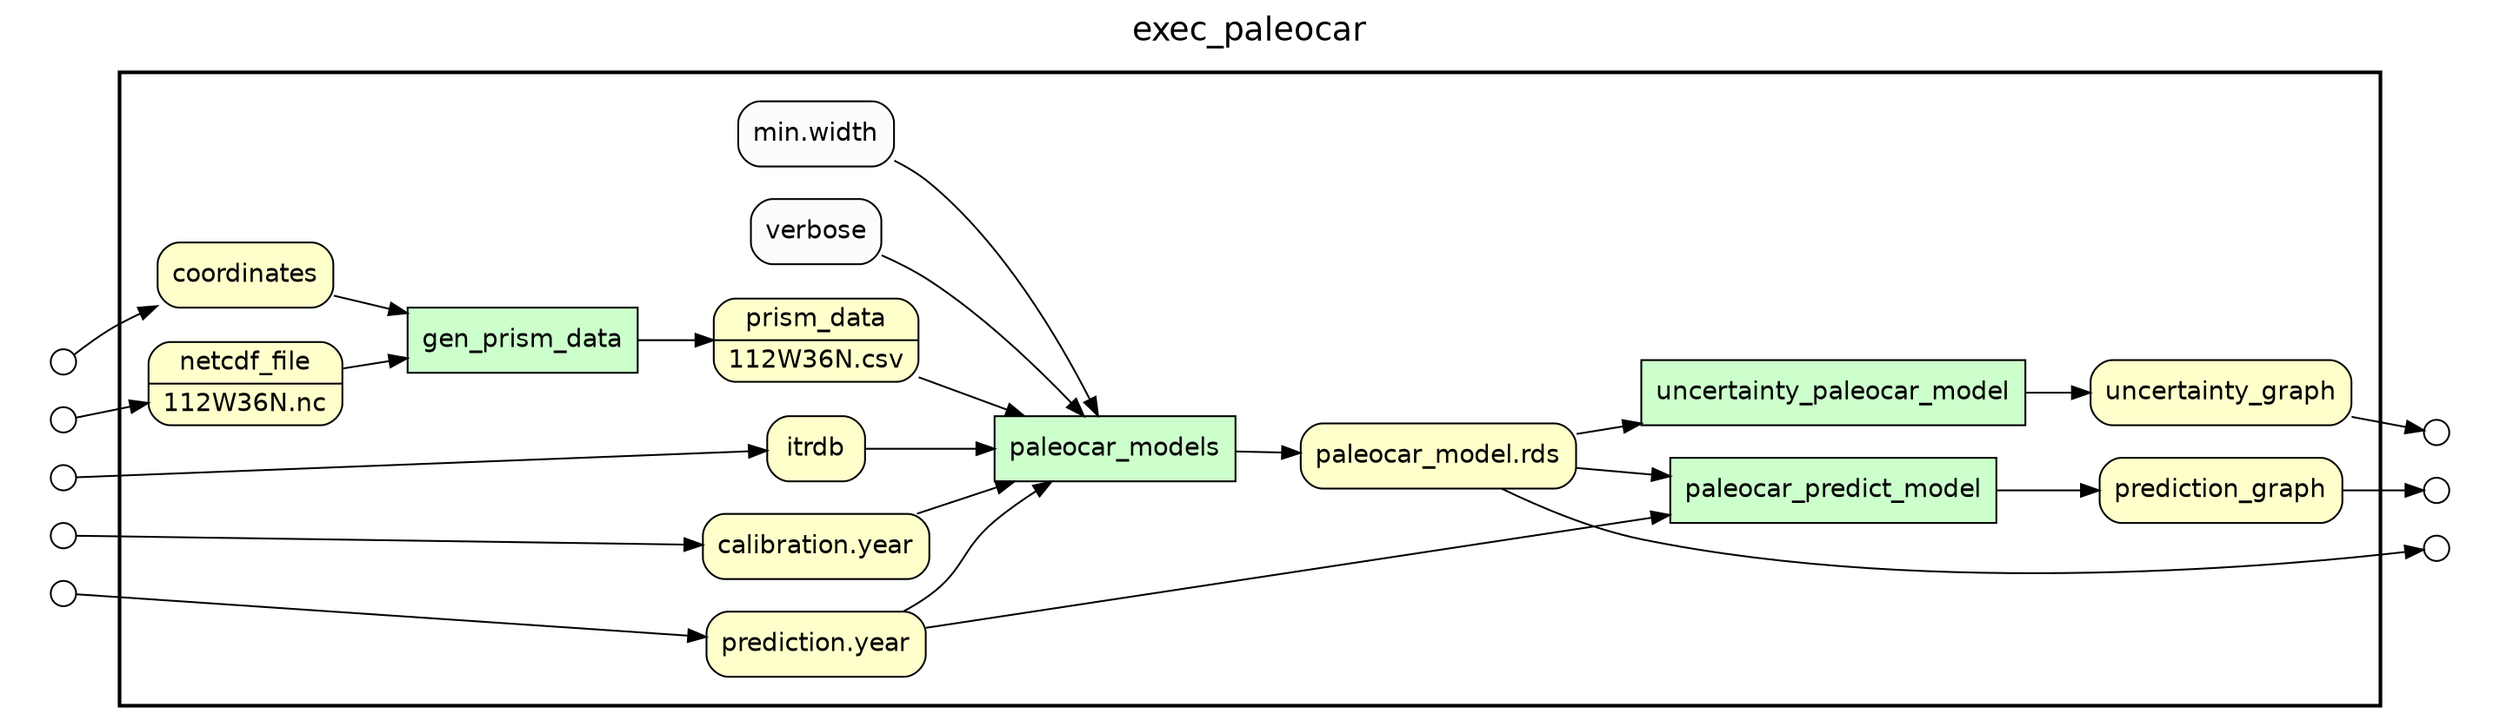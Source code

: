digraph Workflow {
rankdir=LR
fontname=Helvetica; fontsize=18; labelloc=t
label=exec_paleocar
subgraph cluster_workflow_box_outer { label=""; color=black; penwidth=2
subgraph cluster_workflow_box_inner { label=""; penwidth=0
node[shape=box style=filled fillcolor="#CCFFCC" peripheries=1 fontname=Helvetica]
gen_prism_data
paleocar_models
paleocar_predict_model
uncertainty_paleocar_model
node[shape=box style="rounded,filled" fillcolor="#FFFFCC" peripheries=1 fontname=Helvetica]
"paleocar_model.rds"
prediction_graph
uncertainty_graph
coordinates
netcdf_file [shape=record rankdir=LR label="{{<f0> netcdf_file |<f1> 112W36N.nc}}"];
itrdb
prism_data [shape=record rankdir=LR label="{{<f0> prism_data |<f1> 112W36N.csv}}"];
"calibration.year"
"prediction.year"
node[shape=box style="rounded,filled" fillcolor="#FCFCFC" peripheries=1 fontname=Helvetica]
gen_prism_data -> prism_data
coordinates -> gen_prism_data
netcdf_file -> gen_prism_data
paleocar_models -> "paleocar_model.rds"
itrdb -> paleocar_models
prism_data -> paleocar_models
"calibration.year" -> paleocar_models
"prediction.year" -> paleocar_models
"min.width" -> paleocar_models
verbose -> paleocar_models
paleocar_predict_model -> prediction_graph
"paleocar_model.rds" -> paleocar_predict_model
"prediction.year" -> paleocar_predict_model
uncertainty_paleocar_model -> uncertainty_graph
"paleocar_model.rds" -> uncertainty_paleocar_model
}}
subgraph cluster_input_ports_group_outer { label=""; penwidth=0
subgraph cluster_input_ports_group_inner { label=""; penwidth=0
node[shape=circle style="rounded,filled" fillcolor="#FFFFFF" peripheries=1 fontname=Helvetica width=0.2]
coordinates_input_port [label=""]
netcdf_file_input_port [label=""]
itrdb_input_port [label=""]
"calibration.year_input_port" [label=""]
"prediction.year_input_port" [label=""]
}}
subgraph cluster_output_ports_group_outer { label=""; penwidth=0
subgraph cluster_output_ports_group_inner { label=""; penwidth=0
node[shape=circle style="rounded,filled" fillcolor="#FFFFFF" peripheries=1 fontname=Helvetica width=0.2]
"paleocar_model.rds_output_port" [label=""]
prediction_graph_output_port [label=""]
uncertainty_graph_output_port [label=""]
}}
coordinates_input_port -> coordinates
netcdf_file_input_port -> netcdf_file
itrdb_input_port -> itrdb
"calibration.year_input_port" -> "calibration.year"
"prediction.year_input_port" -> "prediction.year"
"paleocar_model.rds" -> "paleocar_model.rds_output_port"
prediction_graph -> prediction_graph_output_port
uncertainty_graph -> uncertainty_graph_output_port
}
